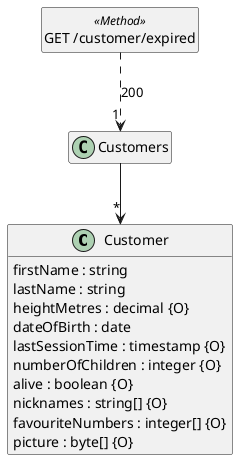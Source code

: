 @startuml
hide <<Method>> circle
hide empty methods
hide empty fields
set namespaceSeparator none

class "Customer" {
  firstName : string
  lastName : string
  heightMetres : decimal {O}
  dateOfBirth : date
  lastSessionTime : timestamp {O}
  numberOfChildren : integer {O}
  alive : boolean {O}
  nicknames : string[] {O}
  favouriteNumbers : integer[] {O}
  picture : byte[] {O}
}

class "Customers" {
}

class "GET /customer/expired" <<Method>> {
}

"Customers" --> "*" "Customer"

"GET /customer/expired" ..> "1" "Customers" : "200"

@enduml